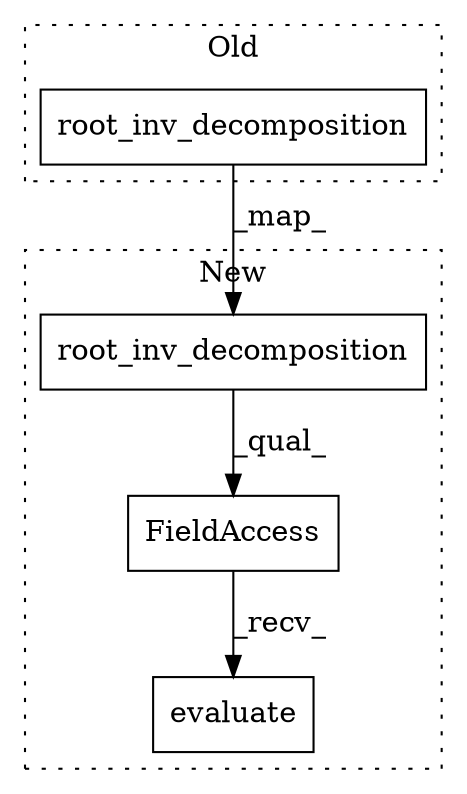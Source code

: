 digraph G {
subgraph cluster0 {
1 [label="root_inv_decomposition" a="32" s="17607" l="24" shape="box"];
label = "Old";
style="dotted";
}
subgraph cluster1 {
2 [label="root_inv_decomposition" a="32" s="17647" l="24" shape="box"];
3 [label="FieldAccess" a="22" s="17626" l="50" shape="box"];
4 [label="evaluate" a="32" s="17677" l="10" shape="box"];
label = "New";
style="dotted";
}
1 -> 2 [label="_map_"];
2 -> 3 [label="_qual_"];
3 -> 4 [label="_recv_"];
}